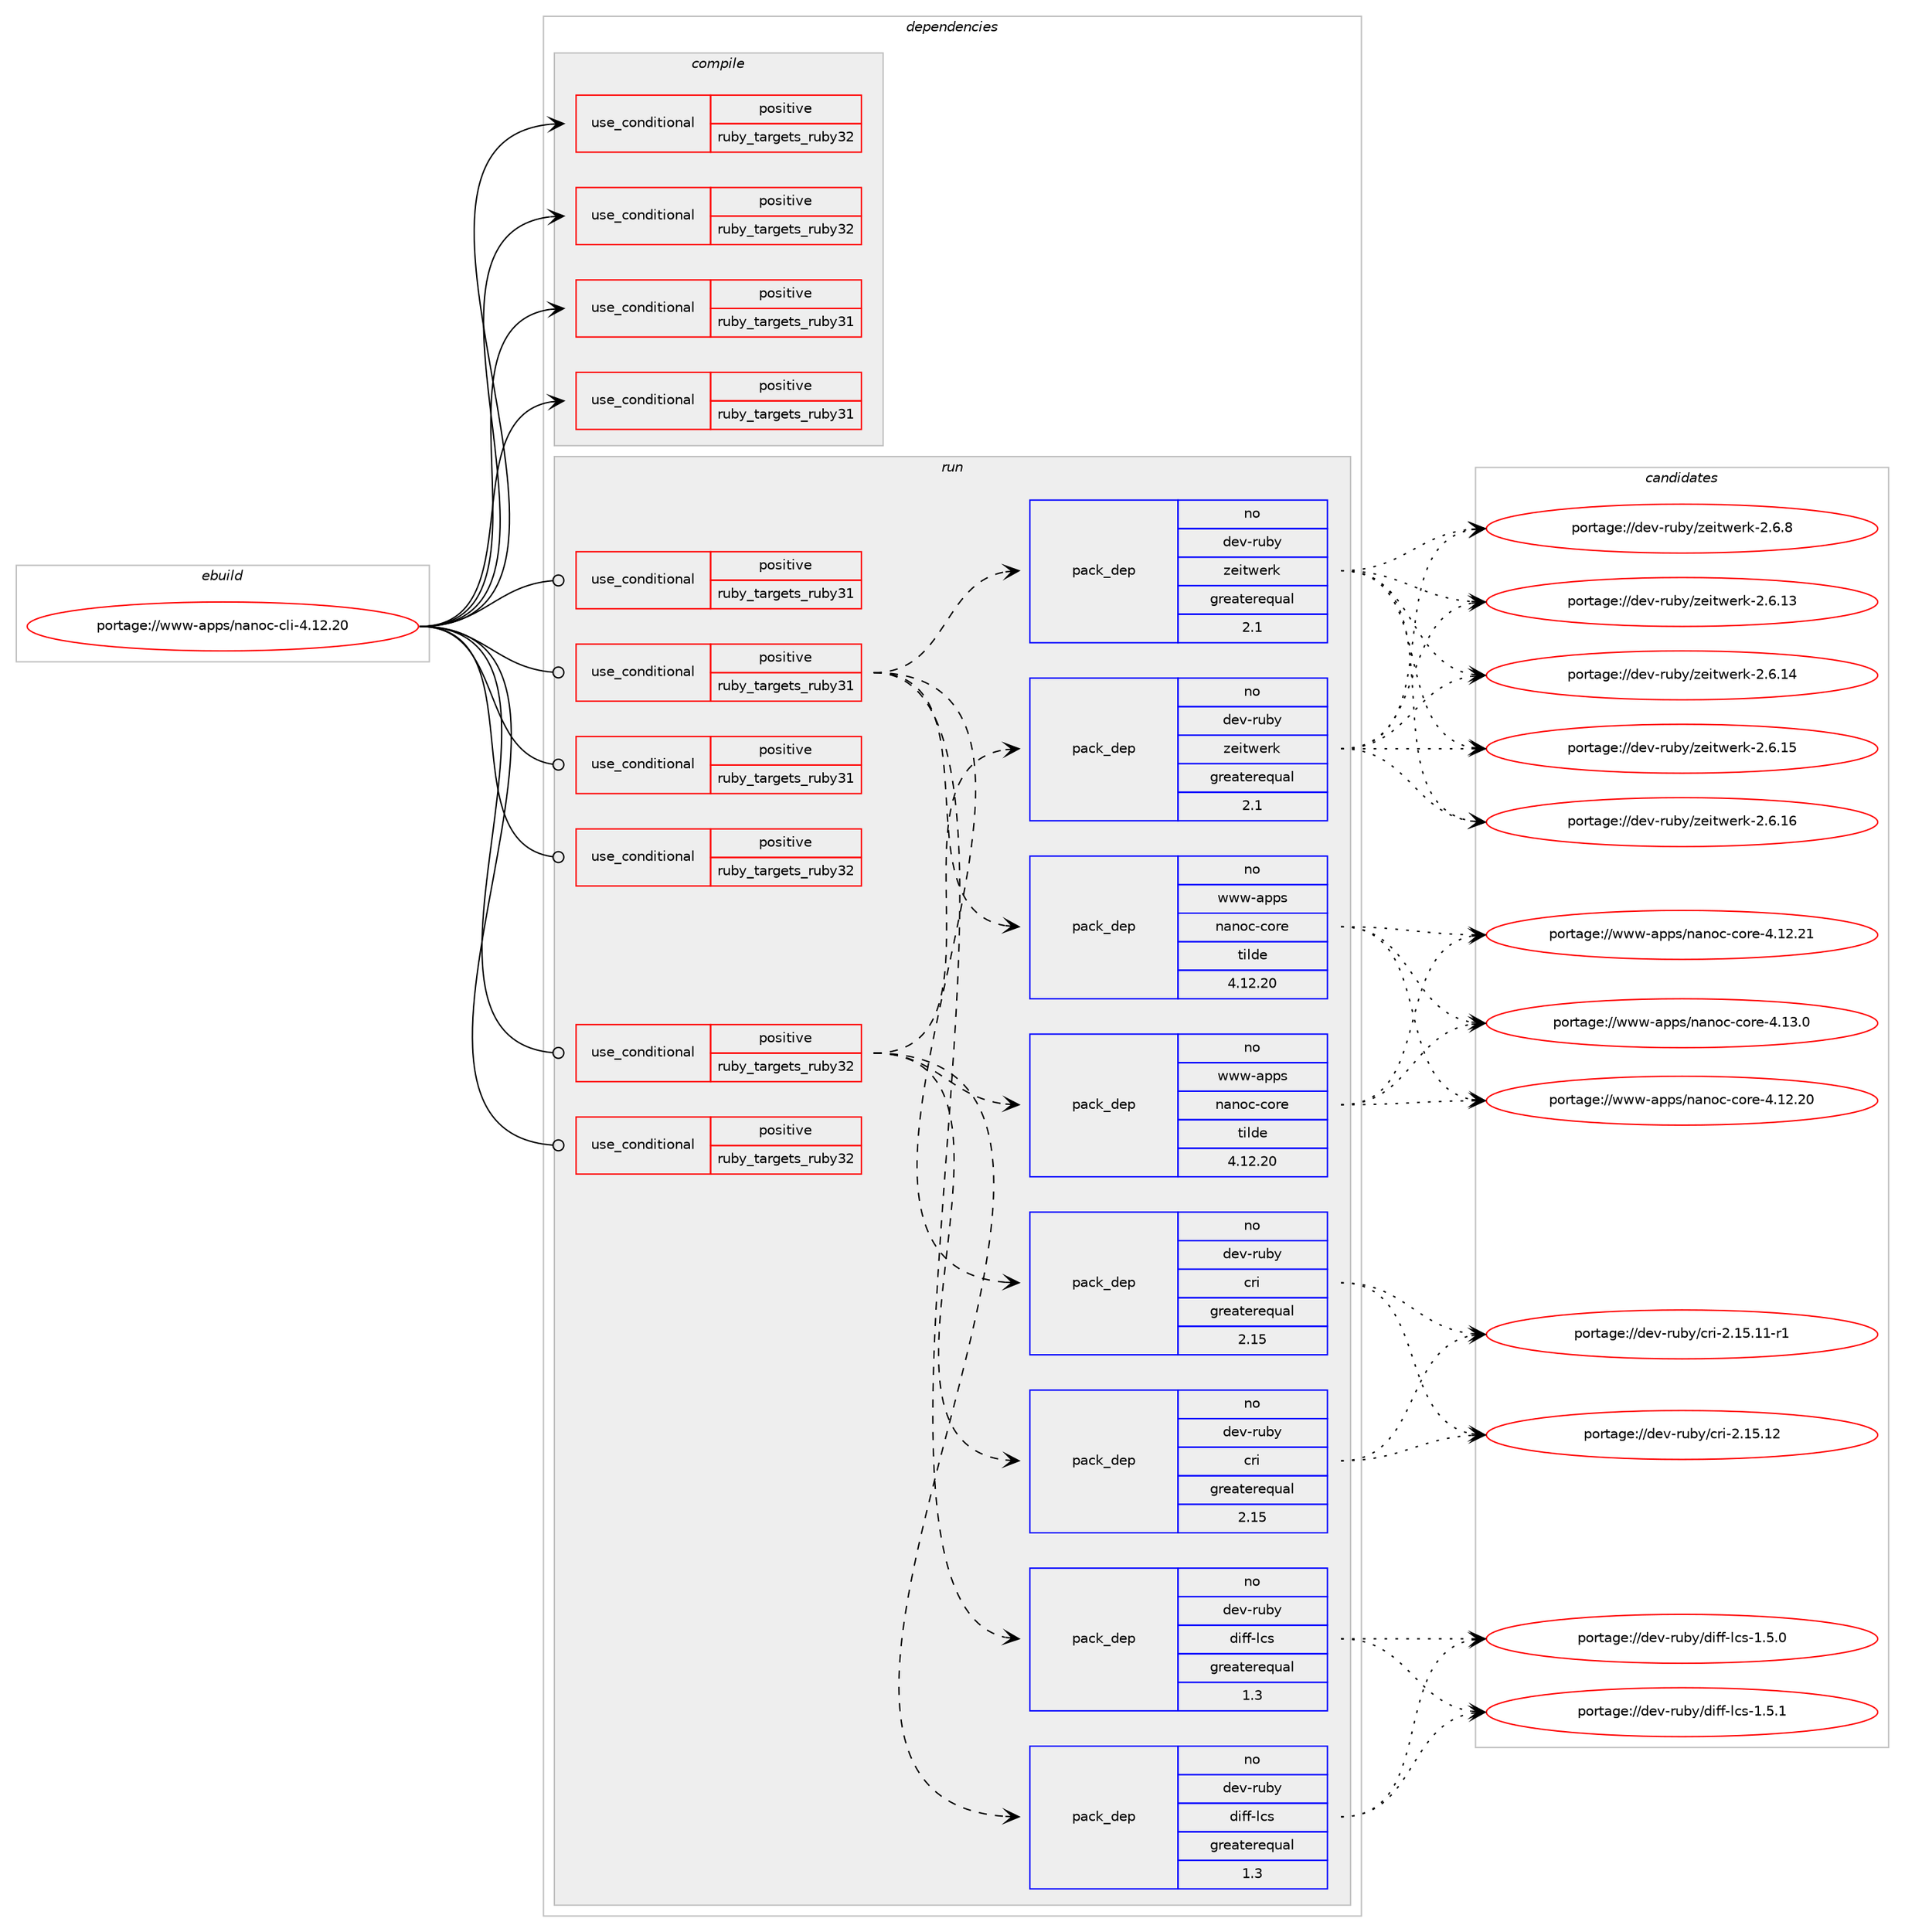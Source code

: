 digraph prolog {

# *************
# Graph options
# *************

newrank=true;
concentrate=true;
compound=true;
graph [rankdir=LR,fontname=Helvetica,fontsize=10,ranksep=1.5];#, ranksep=2.5, nodesep=0.2];
edge  [arrowhead=vee];
node  [fontname=Helvetica,fontsize=10];

# **********
# The ebuild
# **********

subgraph cluster_leftcol {
color=gray;
rank=same;
label=<<i>ebuild</i>>;
id [label="portage://www-apps/nanoc-cli-4.12.20", color=red, width=4, href="../www-apps/nanoc-cli-4.12.20.svg"];
}

# ****************
# The dependencies
# ****************

subgraph cluster_midcol {
color=gray;
label=<<i>dependencies</i>>;
subgraph cluster_compile {
fillcolor="#eeeeee";
style=filled;
label=<<i>compile</i>>;
subgraph cond116291 {
dependency224200 [label=<<TABLE BORDER="0" CELLBORDER="1" CELLSPACING="0" CELLPADDING="4"><TR><TD ROWSPAN="3" CELLPADDING="10">use_conditional</TD></TR><TR><TD>positive</TD></TR><TR><TD>ruby_targets_ruby31</TD></TR></TABLE>>, shape=none, color=red];
# *** BEGIN UNKNOWN DEPENDENCY TYPE (TODO) ***
# dependency224200 -> package_dependency(portage://www-apps/nanoc-cli-4.12.20,install,no,dev-lang,ruby,none,[,,],[slot(3.1)],[])
# *** END UNKNOWN DEPENDENCY TYPE (TODO) ***

}
id:e -> dependency224200:w [weight=20,style="solid",arrowhead="vee"];
subgraph cond116292 {
dependency224201 [label=<<TABLE BORDER="0" CELLBORDER="1" CELLSPACING="0" CELLPADDING="4"><TR><TD ROWSPAN="3" CELLPADDING="10">use_conditional</TD></TR><TR><TD>positive</TD></TR><TR><TD>ruby_targets_ruby31</TD></TR></TABLE>>, shape=none, color=red];
# *** BEGIN UNKNOWN DEPENDENCY TYPE (TODO) ***
# dependency224201 -> package_dependency(portage://www-apps/nanoc-cli-4.12.20,install,no,virtual,rubygems,none,[,,],[],[use(enable(ruby_targets_ruby31),negative)])
# *** END UNKNOWN DEPENDENCY TYPE (TODO) ***

}
id:e -> dependency224201:w [weight=20,style="solid",arrowhead="vee"];
subgraph cond116293 {
dependency224202 [label=<<TABLE BORDER="0" CELLBORDER="1" CELLSPACING="0" CELLPADDING="4"><TR><TD ROWSPAN="3" CELLPADDING="10">use_conditional</TD></TR><TR><TD>positive</TD></TR><TR><TD>ruby_targets_ruby32</TD></TR></TABLE>>, shape=none, color=red];
# *** BEGIN UNKNOWN DEPENDENCY TYPE (TODO) ***
# dependency224202 -> package_dependency(portage://www-apps/nanoc-cli-4.12.20,install,no,dev-lang,ruby,none,[,,],[slot(3.2)],[])
# *** END UNKNOWN DEPENDENCY TYPE (TODO) ***

}
id:e -> dependency224202:w [weight=20,style="solid",arrowhead="vee"];
subgraph cond116294 {
dependency224203 [label=<<TABLE BORDER="0" CELLBORDER="1" CELLSPACING="0" CELLPADDING="4"><TR><TD ROWSPAN="3" CELLPADDING="10">use_conditional</TD></TR><TR><TD>positive</TD></TR><TR><TD>ruby_targets_ruby32</TD></TR></TABLE>>, shape=none, color=red];
# *** BEGIN UNKNOWN DEPENDENCY TYPE (TODO) ***
# dependency224203 -> package_dependency(portage://www-apps/nanoc-cli-4.12.20,install,no,virtual,rubygems,none,[,,],[],[use(enable(ruby_targets_ruby32),negative)])
# *** END UNKNOWN DEPENDENCY TYPE (TODO) ***

}
id:e -> dependency224203:w [weight=20,style="solid",arrowhead="vee"];
}
subgraph cluster_compileandrun {
fillcolor="#eeeeee";
style=filled;
label=<<i>compile and run</i>>;
}
subgraph cluster_run {
fillcolor="#eeeeee";
style=filled;
label=<<i>run</i>>;
subgraph cond116295 {
dependency224204 [label=<<TABLE BORDER="0" CELLBORDER="1" CELLSPACING="0" CELLPADDING="4"><TR><TD ROWSPAN="3" CELLPADDING="10">use_conditional</TD></TR><TR><TD>positive</TD></TR><TR><TD>ruby_targets_ruby31</TD></TR></TABLE>>, shape=none, color=red];
# *** BEGIN UNKNOWN DEPENDENCY TYPE (TODO) ***
# dependency224204 -> package_dependency(portage://www-apps/nanoc-cli-4.12.20,run,no,dev-lang,ruby,none,[,,],[slot(3.1)],[])
# *** END UNKNOWN DEPENDENCY TYPE (TODO) ***

}
id:e -> dependency224204:w [weight=20,style="solid",arrowhead="odot"];
subgraph cond116296 {
dependency224205 [label=<<TABLE BORDER="0" CELLBORDER="1" CELLSPACING="0" CELLPADDING="4"><TR><TD ROWSPAN="3" CELLPADDING="10">use_conditional</TD></TR><TR><TD>positive</TD></TR><TR><TD>ruby_targets_ruby31</TD></TR></TABLE>>, shape=none, color=red];
subgraph pack104696 {
dependency224206 [label=<<TABLE BORDER="0" CELLBORDER="1" CELLSPACING="0" CELLPADDING="4" WIDTH="220"><TR><TD ROWSPAN="6" CELLPADDING="30">pack_dep</TD></TR><TR><TD WIDTH="110">no</TD></TR><TR><TD>dev-ruby</TD></TR><TR><TD>cri</TD></TR><TR><TD>greaterequal</TD></TR><TR><TD>2.15</TD></TR></TABLE>>, shape=none, color=blue];
}
dependency224205:e -> dependency224206:w [weight=20,style="dashed",arrowhead="vee"];
subgraph pack104697 {
dependency224207 [label=<<TABLE BORDER="0" CELLBORDER="1" CELLSPACING="0" CELLPADDING="4" WIDTH="220"><TR><TD ROWSPAN="6" CELLPADDING="30">pack_dep</TD></TR><TR><TD WIDTH="110">no</TD></TR><TR><TD>dev-ruby</TD></TR><TR><TD>diff-lcs</TD></TR><TR><TD>greaterequal</TD></TR><TR><TD>1.3</TD></TR></TABLE>>, shape=none, color=blue];
}
dependency224205:e -> dependency224207:w [weight=20,style="dashed",arrowhead="vee"];
subgraph pack104698 {
dependency224208 [label=<<TABLE BORDER="0" CELLBORDER="1" CELLSPACING="0" CELLPADDING="4" WIDTH="220"><TR><TD ROWSPAN="6" CELLPADDING="30">pack_dep</TD></TR><TR><TD WIDTH="110">no</TD></TR><TR><TD>www-apps</TD></TR><TR><TD>nanoc-core</TD></TR><TR><TD>tilde</TD></TR><TR><TD>4.12.20</TD></TR></TABLE>>, shape=none, color=blue];
}
dependency224205:e -> dependency224208:w [weight=20,style="dashed",arrowhead="vee"];
# *** BEGIN UNKNOWN DEPENDENCY TYPE (TODO) ***
# dependency224205 -> package_dependency(portage://www-apps/nanoc-cli-4.12.20,run,no,dev-ruby,pry,none,[,,],[],[use(enable(ruby_targets_ruby31),negative)])
# *** END UNKNOWN DEPENDENCY TYPE (TODO) ***

subgraph pack104699 {
dependency224209 [label=<<TABLE BORDER="0" CELLBORDER="1" CELLSPACING="0" CELLPADDING="4" WIDTH="220"><TR><TD ROWSPAN="6" CELLPADDING="30">pack_dep</TD></TR><TR><TD WIDTH="110">no</TD></TR><TR><TD>dev-ruby</TD></TR><TR><TD>zeitwerk</TD></TR><TR><TD>greaterequal</TD></TR><TR><TD>2.1</TD></TR></TABLE>>, shape=none, color=blue];
}
dependency224205:e -> dependency224209:w [weight=20,style="dashed",arrowhead="vee"];
}
id:e -> dependency224205:w [weight=20,style="solid",arrowhead="odot"];
subgraph cond116297 {
dependency224210 [label=<<TABLE BORDER="0" CELLBORDER="1" CELLSPACING="0" CELLPADDING="4"><TR><TD ROWSPAN="3" CELLPADDING="10">use_conditional</TD></TR><TR><TD>positive</TD></TR><TR><TD>ruby_targets_ruby31</TD></TR></TABLE>>, shape=none, color=red];
# *** BEGIN UNKNOWN DEPENDENCY TYPE (TODO) ***
# dependency224210 -> package_dependency(portage://www-apps/nanoc-cli-4.12.20,run,no,virtual,rubygems,none,[,,],[],[use(enable(ruby_targets_ruby31),negative)])
# *** END UNKNOWN DEPENDENCY TYPE (TODO) ***

}
id:e -> dependency224210:w [weight=20,style="solid",arrowhead="odot"];
subgraph cond116298 {
dependency224211 [label=<<TABLE BORDER="0" CELLBORDER="1" CELLSPACING="0" CELLPADDING="4"><TR><TD ROWSPAN="3" CELLPADDING="10">use_conditional</TD></TR><TR><TD>positive</TD></TR><TR><TD>ruby_targets_ruby32</TD></TR></TABLE>>, shape=none, color=red];
# *** BEGIN UNKNOWN DEPENDENCY TYPE (TODO) ***
# dependency224211 -> package_dependency(portage://www-apps/nanoc-cli-4.12.20,run,no,dev-lang,ruby,none,[,,],[slot(3.2)],[])
# *** END UNKNOWN DEPENDENCY TYPE (TODO) ***

}
id:e -> dependency224211:w [weight=20,style="solid",arrowhead="odot"];
subgraph cond116299 {
dependency224212 [label=<<TABLE BORDER="0" CELLBORDER="1" CELLSPACING="0" CELLPADDING="4"><TR><TD ROWSPAN="3" CELLPADDING="10">use_conditional</TD></TR><TR><TD>positive</TD></TR><TR><TD>ruby_targets_ruby32</TD></TR></TABLE>>, shape=none, color=red];
subgraph pack104700 {
dependency224213 [label=<<TABLE BORDER="0" CELLBORDER="1" CELLSPACING="0" CELLPADDING="4" WIDTH="220"><TR><TD ROWSPAN="6" CELLPADDING="30">pack_dep</TD></TR><TR><TD WIDTH="110">no</TD></TR><TR><TD>dev-ruby</TD></TR><TR><TD>cri</TD></TR><TR><TD>greaterequal</TD></TR><TR><TD>2.15</TD></TR></TABLE>>, shape=none, color=blue];
}
dependency224212:e -> dependency224213:w [weight=20,style="dashed",arrowhead="vee"];
subgraph pack104701 {
dependency224214 [label=<<TABLE BORDER="0" CELLBORDER="1" CELLSPACING="0" CELLPADDING="4" WIDTH="220"><TR><TD ROWSPAN="6" CELLPADDING="30">pack_dep</TD></TR><TR><TD WIDTH="110">no</TD></TR><TR><TD>dev-ruby</TD></TR><TR><TD>diff-lcs</TD></TR><TR><TD>greaterequal</TD></TR><TR><TD>1.3</TD></TR></TABLE>>, shape=none, color=blue];
}
dependency224212:e -> dependency224214:w [weight=20,style="dashed",arrowhead="vee"];
subgraph pack104702 {
dependency224215 [label=<<TABLE BORDER="0" CELLBORDER="1" CELLSPACING="0" CELLPADDING="4" WIDTH="220"><TR><TD ROWSPAN="6" CELLPADDING="30">pack_dep</TD></TR><TR><TD WIDTH="110">no</TD></TR><TR><TD>www-apps</TD></TR><TR><TD>nanoc-core</TD></TR><TR><TD>tilde</TD></TR><TR><TD>4.12.20</TD></TR></TABLE>>, shape=none, color=blue];
}
dependency224212:e -> dependency224215:w [weight=20,style="dashed",arrowhead="vee"];
# *** BEGIN UNKNOWN DEPENDENCY TYPE (TODO) ***
# dependency224212 -> package_dependency(portage://www-apps/nanoc-cli-4.12.20,run,no,dev-ruby,pry,none,[,,],[],[use(enable(ruby_targets_ruby32),negative)])
# *** END UNKNOWN DEPENDENCY TYPE (TODO) ***

subgraph pack104703 {
dependency224216 [label=<<TABLE BORDER="0" CELLBORDER="1" CELLSPACING="0" CELLPADDING="4" WIDTH="220"><TR><TD ROWSPAN="6" CELLPADDING="30">pack_dep</TD></TR><TR><TD WIDTH="110">no</TD></TR><TR><TD>dev-ruby</TD></TR><TR><TD>zeitwerk</TD></TR><TR><TD>greaterequal</TD></TR><TR><TD>2.1</TD></TR></TABLE>>, shape=none, color=blue];
}
dependency224212:e -> dependency224216:w [weight=20,style="dashed",arrowhead="vee"];
}
id:e -> dependency224212:w [weight=20,style="solid",arrowhead="odot"];
subgraph cond116300 {
dependency224217 [label=<<TABLE BORDER="0" CELLBORDER="1" CELLSPACING="0" CELLPADDING="4"><TR><TD ROWSPAN="3" CELLPADDING="10">use_conditional</TD></TR><TR><TD>positive</TD></TR><TR><TD>ruby_targets_ruby32</TD></TR></TABLE>>, shape=none, color=red];
# *** BEGIN UNKNOWN DEPENDENCY TYPE (TODO) ***
# dependency224217 -> package_dependency(portage://www-apps/nanoc-cli-4.12.20,run,no,virtual,rubygems,none,[,,],[],[use(enable(ruby_targets_ruby32),negative)])
# *** END UNKNOWN DEPENDENCY TYPE (TODO) ***

}
id:e -> dependency224217:w [weight=20,style="solid",arrowhead="odot"];
}
}

# **************
# The candidates
# **************

subgraph cluster_choices {
rank=same;
color=gray;
label=<<i>candidates</i>>;

subgraph choice104696 {
color=black;
nodesep=1;
choice1001011184511411798121479911410545504649534649494511449 [label="portage://dev-ruby/cri-2.15.11-r1", color=red, width=4,href="../dev-ruby/cri-2.15.11-r1.svg"];
choice100101118451141179812147991141054550464953464950 [label="portage://dev-ruby/cri-2.15.12", color=red, width=4,href="../dev-ruby/cri-2.15.12.svg"];
dependency224206:e -> choice1001011184511411798121479911410545504649534649494511449:w [style=dotted,weight="100"];
dependency224206:e -> choice100101118451141179812147991141054550464953464950:w [style=dotted,weight="100"];
}
subgraph choice104697 {
color=black;
nodesep=1;
choice1001011184511411798121471001051021024510899115454946534648 [label="portage://dev-ruby/diff-lcs-1.5.0", color=red, width=4,href="../dev-ruby/diff-lcs-1.5.0.svg"];
choice1001011184511411798121471001051021024510899115454946534649 [label="portage://dev-ruby/diff-lcs-1.5.1", color=red, width=4,href="../dev-ruby/diff-lcs-1.5.1.svg"];
dependency224207:e -> choice1001011184511411798121471001051021024510899115454946534648:w [style=dotted,weight="100"];
dependency224207:e -> choice1001011184511411798121471001051021024510899115454946534649:w [style=dotted,weight="100"];
}
subgraph choice104698 {
color=black;
nodesep=1;
choice119119119459711211211547110971101119945991111141014552464950465048 [label="portage://www-apps/nanoc-core-4.12.20", color=red, width=4,href="../www-apps/nanoc-core-4.12.20.svg"];
choice119119119459711211211547110971101119945991111141014552464950465049 [label="portage://www-apps/nanoc-core-4.12.21", color=red, width=4,href="../www-apps/nanoc-core-4.12.21.svg"];
choice1191191194597112112115471109711011199459911111410145524649514648 [label="portage://www-apps/nanoc-core-4.13.0", color=red, width=4,href="../www-apps/nanoc-core-4.13.0.svg"];
dependency224208:e -> choice119119119459711211211547110971101119945991111141014552464950465048:w [style=dotted,weight="100"];
dependency224208:e -> choice119119119459711211211547110971101119945991111141014552464950465049:w [style=dotted,weight="100"];
dependency224208:e -> choice1191191194597112112115471109711011199459911111410145524649514648:w [style=dotted,weight="100"];
}
subgraph choice104699 {
color=black;
nodesep=1;
choice10010111845114117981214712210110511611910111410745504654464951 [label="portage://dev-ruby/zeitwerk-2.6.13", color=red, width=4,href="../dev-ruby/zeitwerk-2.6.13.svg"];
choice10010111845114117981214712210110511611910111410745504654464952 [label="portage://dev-ruby/zeitwerk-2.6.14", color=red, width=4,href="../dev-ruby/zeitwerk-2.6.14.svg"];
choice10010111845114117981214712210110511611910111410745504654464953 [label="portage://dev-ruby/zeitwerk-2.6.15", color=red, width=4,href="../dev-ruby/zeitwerk-2.6.15.svg"];
choice10010111845114117981214712210110511611910111410745504654464954 [label="portage://dev-ruby/zeitwerk-2.6.16", color=red, width=4,href="../dev-ruby/zeitwerk-2.6.16.svg"];
choice100101118451141179812147122101105116119101114107455046544656 [label="portage://dev-ruby/zeitwerk-2.6.8", color=red, width=4,href="../dev-ruby/zeitwerk-2.6.8.svg"];
dependency224209:e -> choice10010111845114117981214712210110511611910111410745504654464951:w [style=dotted,weight="100"];
dependency224209:e -> choice10010111845114117981214712210110511611910111410745504654464952:w [style=dotted,weight="100"];
dependency224209:e -> choice10010111845114117981214712210110511611910111410745504654464953:w [style=dotted,weight="100"];
dependency224209:e -> choice10010111845114117981214712210110511611910111410745504654464954:w [style=dotted,weight="100"];
dependency224209:e -> choice100101118451141179812147122101105116119101114107455046544656:w [style=dotted,weight="100"];
}
subgraph choice104700 {
color=black;
nodesep=1;
choice1001011184511411798121479911410545504649534649494511449 [label="portage://dev-ruby/cri-2.15.11-r1", color=red, width=4,href="../dev-ruby/cri-2.15.11-r1.svg"];
choice100101118451141179812147991141054550464953464950 [label="portage://dev-ruby/cri-2.15.12", color=red, width=4,href="../dev-ruby/cri-2.15.12.svg"];
dependency224213:e -> choice1001011184511411798121479911410545504649534649494511449:w [style=dotted,weight="100"];
dependency224213:e -> choice100101118451141179812147991141054550464953464950:w [style=dotted,weight="100"];
}
subgraph choice104701 {
color=black;
nodesep=1;
choice1001011184511411798121471001051021024510899115454946534648 [label="portage://dev-ruby/diff-lcs-1.5.0", color=red, width=4,href="../dev-ruby/diff-lcs-1.5.0.svg"];
choice1001011184511411798121471001051021024510899115454946534649 [label="portage://dev-ruby/diff-lcs-1.5.1", color=red, width=4,href="../dev-ruby/diff-lcs-1.5.1.svg"];
dependency224214:e -> choice1001011184511411798121471001051021024510899115454946534648:w [style=dotted,weight="100"];
dependency224214:e -> choice1001011184511411798121471001051021024510899115454946534649:w [style=dotted,weight="100"];
}
subgraph choice104702 {
color=black;
nodesep=1;
choice119119119459711211211547110971101119945991111141014552464950465048 [label="portage://www-apps/nanoc-core-4.12.20", color=red, width=4,href="../www-apps/nanoc-core-4.12.20.svg"];
choice119119119459711211211547110971101119945991111141014552464950465049 [label="portage://www-apps/nanoc-core-4.12.21", color=red, width=4,href="../www-apps/nanoc-core-4.12.21.svg"];
choice1191191194597112112115471109711011199459911111410145524649514648 [label="portage://www-apps/nanoc-core-4.13.0", color=red, width=4,href="../www-apps/nanoc-core-4.13.0.svg"];
dependency224215:e -> choice119119119459711211211547110971101119945991111141014552464950465048:w [style=dotted,weight="100"];
dependency224215:e -> choice119119119459711211211547110971101119945991111141014552464950465049:w [style=dotted,weight="100"];
dependency224215:e -> choice1191191194597112112115471109711011199459911111410145524649514648:w [style=dotted,weight="100"];
}
subgraph choice104703 {
color=black;
nodesep=1;
choice10010111845114117981214712210110511611910111410745504654464951 [label="portage://dev-ruby/zeitwerk-2.6.13", color=red, width=4,href="../dev-ruby/zeitwerk-2.6.13.svg"];
choice10010111845114117981214712210110511611910111410745504654464952 [label="portage://dev-ruby/zeitwerk-2.6.14", color=red, width=4,href="../dev-ruby/zeitwerk-2.6.14.svg"];
choice10010111845114117981214712210110511611910111410745504654464953 [label="portage://dev-ruby/zeitwerk-2.6.15", color=red, width=4,href="../dev-ruby/zeitwerk-2.6.15.svg"];
choice10010111845114117981214712210110511611910111410745504654464954 [label="portage://dev-ruby/zeitwerk-2.6.16", color=red, width=4,href="../dev-ruby/zeitwerk-2.6.16.svg"];
choice100101118451141179812147122101105116119101114107455046544656 [label="portage://dev-ruby/zeitwerk-2.6.8", color=red, width=4,href="../dev-ruby/zeitwerk-2.6.8.svg"];
dependency224216:e -> choice10010111845114117981214712210110511611910111410745504654464951:w [style=dotted,weight="100"];
dependency224216:e -> choice10010111845114117981214712210110511611910111410745504654464952:w [style=dotted,weight="100"];
dependency224216:e -> choice10010111845114117981214712210110511611910111410745504654464953:w [style=dotted,weight="100"];
dependency224216:e -> choice10010111845114117981214712210110511611910111410745504654464954:w [style=dotted,weight="100"];
dependency224216:e -> choice100101118451141179812147122101105116119101114107455046544656:w [style=dotted,weight="100"];
}
}

}

